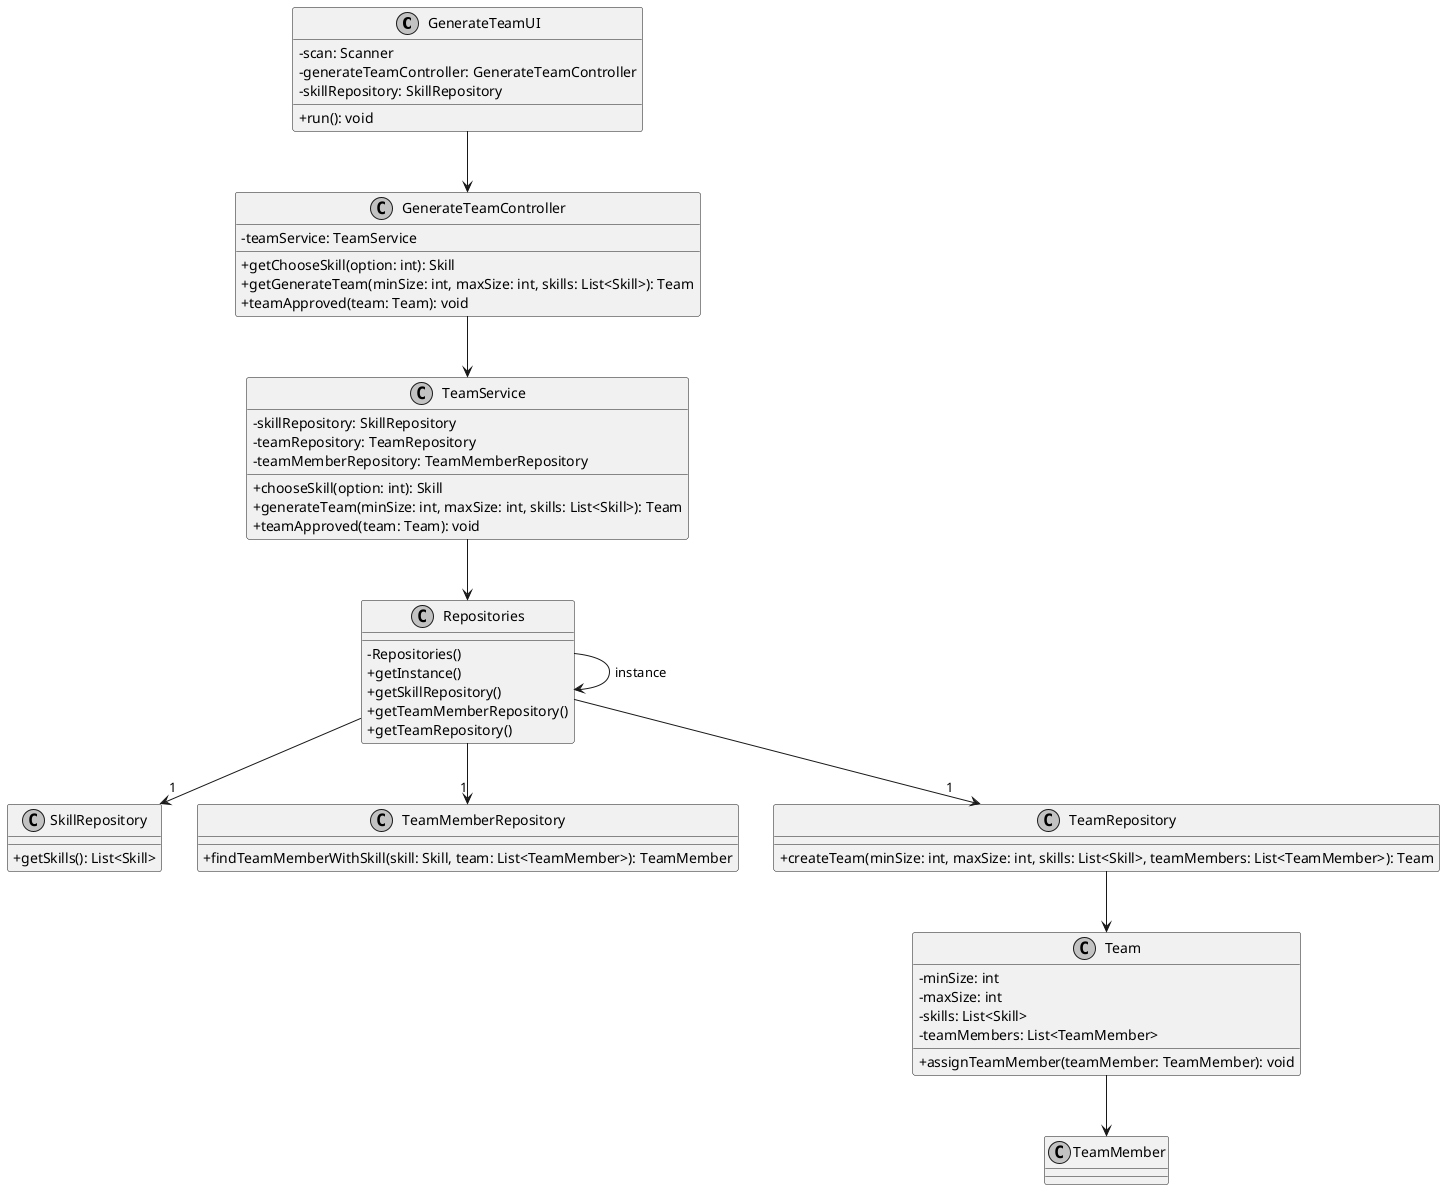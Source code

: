 @startuml
skinparam monochrome true
skinparam classAttributeIconSize 0



class GenerateTeamUI {
    - scan: Scanner
    - generateTeamController: GenerateTeamController
    - skillRepository: SkillRepository
    + run(): void
}

class GenerateTeamController {
    - teamService: TeamService
    + getChooseSkill(option: int): Skill
    + getGenerateTeam(minSize: int, maxSize: int, skills: List<Skill>): Team
    + teamApproved(team: Team): void
}

class Repositories {
    -Repositories()
    +getInstance()
    + getSkillRepository()
    + getTeamMemberRepository()
    + getTeamRepository()
}


class TeamService {
    - skillRepository: SkillRepository
    - teamRepository: TeamRepository
    - teamMemberRepository: TeamMemberRepository
    + chooseSkill(option: int): Skill
    + generateTeam(minSize: int, maxSize: int, skills: List<Skill>): Team
    + teamApproved(team: Team): void
}

class SkillRepository {
    + getSkills(): List<Skill>
}

class TeamMemberRepository {
    + findTeamMemberWithSkill(skill: Skill, team: List<TeamMember>): TeamMember
}

class TeamRepository {
    + createTeam(minSize: int, maxSize: int, skills: List<Skill>, teamMembers: List<TeamMember>): Team
}

class Team {
    - minSize: int
    - maxSize: int
    - skills: List<Skill>
    - teamMembers: List<TeamMember>
    + assignTeamMember(teamMember: TeamMember): void
}

GenerateTeamUI --> GenerateTeamController 
GenerateTeamController --> TeamService
TeamRepository --> Team
Team --> TeamMember
Repositories--> Repositories: instance
TeamService --> Repositories
Repositories -->"1" SkillRepository
Repositories--> "1" TeamMemberRepository
Repositories--> "1" TeamRepository
@enduml
